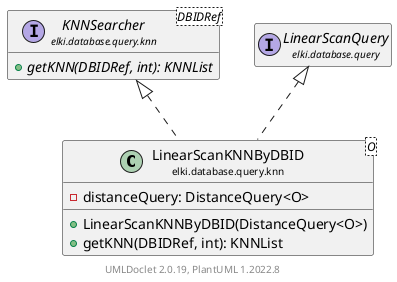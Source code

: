 @startuml
    remove .*\.(Instance|Par|Parameterizer|Factory)$
    set namespaceSeparator none
    hide empty fields
    hide empty methods

    class "<size:14>LinearScanKNNByDBID\n<size:10>elki.database.query.knn" as elki.database.query.knn.LinearScanKNNByDBID<O> [[LinearScanKNNByDBID.html]] {
        -distanceQuery: DistanceQuery<O>
        +LinearScanKNNByDBID(DistanceQuery<O>)
        +getKNN(DBIDRef, int): KNNList
    }

    interface "<size:14>KNNSearcher\n<size:10>elki.database.query.knn" as elki.database.query.knn.KNNSearcher<DBIDRef> [[KNNSearcher.html]] {
        {abstract} +getKNN(DBIDRef, int): KNNList
    }
    interface "<size:14>LinearScanQuery\n<size:10>elki.database.query" as elki.database.query.LinearScanQuery [[../LinearScanQuery.html]]

    elki.database.query.knn.KNNSearcher <|.. elki.database.query.knn.LinearScanKNNByDBID
    elki.database.query.LinearScanQuery <|.. elki.database.query.knn.LinearScanKNNByDBID

    center footer UMLDoclet 2.0.19, PlantUML 1.2022.8
@enduml
